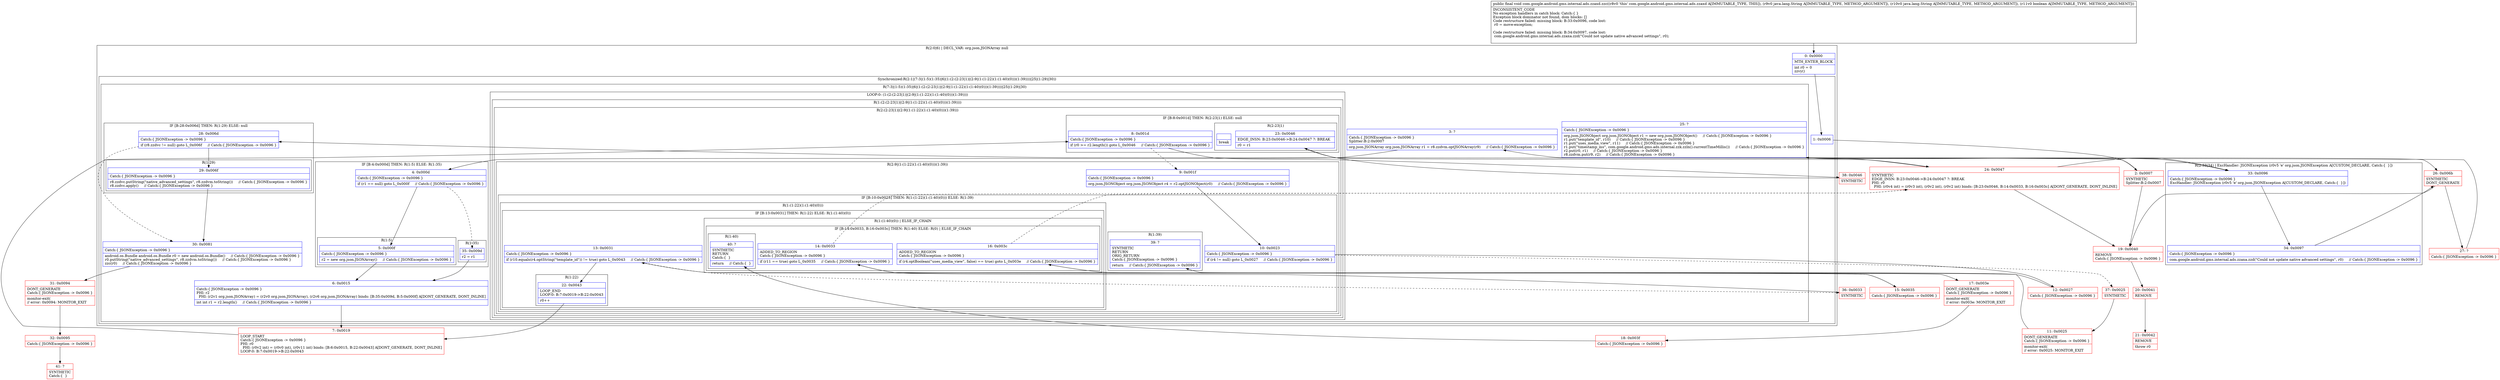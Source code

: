 digraph "CFG forcom.google.android.gms.internal.ads.zzaxd.zzc(Ljava\/lang\/String;Ljava\/lang\/String;Z)V" {
subgraph cluster_Region_798497764 {
label = "R(2:0|6) | DECL_VAR: org.json.JSONArray null\l";
node [shape=record,color=blue];
Node_0 [shape=record,label="{0\:\ 0x0000|MTH_ENTER_BLOCK\l|int r0 = 0\lzzvy()\l}"];
subgraph cluster_SynchronizedRegion_720979064 {
label = "Synchronized:R(2:1|(7:3|(1:5)(1:35)|6|(1:(2:(2:23|1)|(2:9|(1:(1:22)(1:(1:40)(0)))(1:39))))|25|(1:29)|30))";
node [shape=record,color=blue];
Node_1 [shape=record,label="{1\:\ 0x0006}"];
subgraph cluster_Region_1843698386 {
label = "R(7:3|(1:5)(1:35)|6|(1:(2:(2:23|1)|(2:9|(1:(1:22)(1:(1:40)(0)))(1:39))))|25|(1:29)|30)";
node [shape=record,color=blue];
Node_3 [shape=record,label="{3\:\ ?|Catch:\{ JSONException \-\> 0x0096 \}\lSplitter:B:2:0x0007\l|org.json.JSONArray org.json.JSONArray r1 = r8.zzdvm.optJSONArray(r9)     \/\/ Catch:\{ JSONException \-\> 0x0096 \}\l}"];
subgraph cluster_IfRegion_53974494 {
label = "IF [B:4:0x000d] THEN: R(1:5) ELSE: R(1:35)";
node [shape=record,color=blue];
Node_4 [shape=record,label="{4\:\ 0x000d|Catch:\{ JSONException \-\> 0x0096 \}\l|if (r1 == null) goto L_0x000f     \/\/ Catch:\{ JSONException \-\> 0x0096 \}\l}"];
subgraph cluster_Region_790965801 {
label = "R(1:5)";
node [shape=record,color=blue];
Node_5 [shape=record,label="{5\:\ 0x000f|Catch:\{ JSONException \-\> 0x0096 \}\l|r2 = new org.json.JSONArray()     \/\/ Catch:\{ JSONException \-\> 0x0096 \}\l}"];
}
subgraph cluster_Region_2117208166 {
label = "R(1:35)";
node [shape=record,color=blue];
Node_35 [shape=record,label="{35\:\ 0x009d|r2 = r1\l}"];
}
}
Node_6 [shape=record,label="{6\:\ 0x0015|Catch:\{ JSONException \-\> 0x0096 \}\lPHI: r2 \l  PHI: (r2v1 org.json.JSONArray) = (r2v0 org.json.JSONArray), (r2v6 org.json.JSONArray) binds: [B:35:0x009d, B:5:0x000f] A[DONT_GENERATE, DONT_INLINE]\l|int int r1 = r2.length()     \/\/ Catch:\{ JSONException \-\> 0x0096 \}\l}"];
subgraph cluster_LoopRegion_1399755388 {
label = "LOOP:0: (1:(2:(2:23|1)|(2:9|(1:(1:22)(1:(1:40)(0)))(1:39))))";
node [shape=record,color=blue];
subgraph cluster_Region_1459424104 {
label = "R(1:(2:(2:23|1)|(2:9|(1:(1:22)(1:(1:40)(0)))(1:39))))";
node [shape=record,color=blue];
subgraph cluster_Region_1448656910 {
label = "R(2:(2:23|1)|(2:9|(1:(1:22)(1:(1:40)(0)))(1:39)))";
node [shape=record,color=blue];
subgraph cluster_IfRegion_1880206635 {
label = "IF [B:8:0x001d] THEN: R(2:23|1) ELSE: null";
node [shape=record,color=blue];
Node_8 [shape=record,label="{8\:\ 0x001d|Catch:\{ JSONException \-\> 0x0096 \}\l|if (r0 \>= r2.length()) goto L_0x0046     \/\/ Catch:\{ JSONException \-\> 0x0096 \}\l}"];
subgraph cluster_Region_1197914410 {
label = "R(2:23|1)";
node [shape=record,color=blue];
Node_23 [shape=record,label="{23\:\ 0x0046|EDGE_INSN: B:23:0x0046\-\>B:24:0x0047 ?: BREAK  \l|r0 = r1\l}"];
Node_InsnContainer_920814649 [shape=record,label="{|break\l}"];
}
}
subgraph cluster_Region_523882486 {
label = "R(2:9|(1:(1:22)(1:(1:40)(0)))(1:39))";
node [shape=record,color=blue];
Node_9 [shape=record,label="{9\:\ 0x001f|Catch:\{ JSONException \-\> 0x0096 \}\l|org.json.JSONObject org.json.JSONObject r4 = r2.optJSONObject(r0)     \/\/ Catch:\{ JSONException \-\> 0x0096 \}\l}"];
subgraph cluster_IfRegion_1725825813 {
label = "IF [B:10:0x0023] THEN: R(1:(1:22)(1:(1:40)(0))) ELSE: R(1:39)";
node [shape=record,color=blue];
Node_10 [shape=record,label="{10\:\ 0x0023|Catch:\{ JSONException \-\> 0x0096 \}\l|if (r4 != null) goto L_0x0027     \/\/ Catch:\{ JSONException \-\> 0x0096 \}\l}"];
subgraph cluster_Region_288890347 {
label = "R(1:(1:22)(1:(1:40)(0)))";
node [shape=record,color=blue];
subgraph cluster_IfRegion_1501098869 {
label = "IF [B:13:0x0031] THEN: R(1:22) ELSE: R(1:(1:40)(0))";
node [shape=record,color=blue];
Node_13 [shape=record,label="{13\:\ 0x0031|Catch:\{ JSONException \-\> 0x0096 \}\l|if (r10.equals(r4.optString(\"template_id\")) != true) goto L_0x0043     \/\/ Catch:\{ JSONException \-\> 0x0096 \}\l}"];
subgraph cluster_Region_1141200671 {
label = "R(1:22)";
node [shape=record,color=blue];
Node_22 [shape=record,label="{22\:\ 0x0043|LOOP_END\lLOOP:0: B:7:0x0019\-\>B:22:0x0043\l|r0++\l}"];
}
subgraph cluster_Region_799073007 {
label = "R(1:(1:40)(0)) | ELSE_IF_CHAIN\l";
node [shape=record,color=blue];
subgraph cluster_IfRegion_929542404 {
label = "IF [B:14:0x0033, B:16:0x003c] THEN: R(1:40) ELSE: R(0) | ELSE_IF_CHAIN\l";
node [shape=record,color=blue];
Node_14 [shape=record,label="{14\:\ 0x0033|ADDED_TO_REGION\lCatch:\{ JSONException \-\> 0x0096 \}\l|if (r11 == true) goto L_0x0035     \/\/ Catch:\{ JSONException \-\> 0x0096 \}\l}"];
Node_16 [shape=record,label="{16\:\ 0x003c|ADDED_TO_REGION\lCatch:\{ JSONException \-\> 0x0096 \}\l|if (r4.optBoolean(\"uses_media_view\", false) == true) goto L_0x003e     \/\/ Catch:\{ JSONException \-\> 0x0096 \}\l}"];
subgraph cluster_Region_1072177061 {
label = "R(1:40)";
node [shape=record,color=blue];
Node_40 [shape=record,label="{40\:\ ?|SYNTHETIC\lRETURN\lCatch:\{  \}\l|return     \/\/ Catch:\{  \}\l}"];
}
subgraph cluster_Region_495552301 {
label = "R(0)";
node [shape=record,color=blue];
}
}
}
}
}
subgraph cluster_Region_1276057138 {
label = "R(1:39)";
node [shape=record,color=blue];
Node_39 [shape=record,label="{39\:\ ?|SYNTHETIC\lRETURN\lORIG_RETURN\lCatch:\{ JSONException \-\> 0x0096 \}\l|return     \/\/ Catch:\{ JSONException \-\> 0x0096 \}\l}"];
}
}
}
}
}
}
Node_25 [shape=record,label="{25\:\ ?|Catch:\{ JSONException \-\> 0x0096 \}\l|org.json.JSONObject org.json.JSONObject r1 = new org.json.JSONObject()     \/\/ Catch:\{ JSONException \-\> 0x0096 \}\lr1.put(\"template_id\", r10)     \/\/ Catch:\{ JSONException \-\> 0x0096 \}\lr1.put(\"uses_media_view\", r11)     \/\/ Catch:\{ JSONException \-\> 0x0096 \}\lr1.put(\"timestamp_ms\", com.google.android.gms.ads.internal.zzk.zzln().currentTimeMillis())     \/\/ Catch:\{ JSONException \-\> 0x0096 \}\lr2.put(r0, r1)     \/\/ Catch:\{ JSONException \-\> 0x0096 \}\lr8.zzdvm.put(r9, r2)     \/\/ Catch:\{ JSONException \-\> 0x0096 \}\l}"];
subgraph cluster_IfRegion_1678783174 {
label = "IF [B:28:0x006d] THEN: R(1:29) ELSE: null";
node [shape=record,color=blue];
Node_28 [shape=record,label="{28\:\ 0x006d|Catch:\{ JSONException \-\> 0x0096 \}\l|if (r8.zzdvc != null) goto L_0x006f     \/\/ Catch:\{ JSONException \-\> 0x0096 \}\l}"];
subgraph cluster_Region_469372118 {
label = "R(1:29)";
node [shape=record,color=blue];
Node_29 [shape=record,label="{29\:\ 0x006f|Catch:\{ JSONException \-\> 0x0096 \}\l|r8.zzdvc.putString(\"native_advanced_settings\", r8.zzdvm.toString())     \/\/ Catch:\{ JSONException \-\> 0x0096 \}\lr8.zzdvc.apply()     \/\/ Catch:\{ JSONException \-\> 0x0096 \}\l}"];
}
}
Node_30 [shape=record,label="{30\:\ 0x0081|Catch:\{ JSONException \-\> 0x0096 \}\l|android.os.Bundle android.os.Bundle r0 = new android.os.Bundle()     \/\/ Catch:\{ JSONException \-\> 0x0096 \}\lr0.putString(\"native_advanced_settings\", r8.zzdvm.toString())     \/\/ Catch:\{ JSONException \-\> 0x0096 \}\lzzc(r0)     \/\/ Catch:\{ JSONException \-\> 0x0096 \}\l}"];
}
}
}
subgraph cluster_Region_1243304043 {
label = "R(2:33|34) | ExcHandler: JSONException (r0v5 'e' org.json.JSONException A[CUSTOM_DECLARE, Catch:\{  \}])\l";
node [shape=record,color=blue];
Node_33 [shape=record,label="{33\:\ 0x0096|Catch:\{ JSONException \-\> 0x0096 \}\lExcHandler: JSONException (r0v5 'e' org.json.JSONException A[CUSTOM_DECLARE, Catch:\{  \}])\l}"];
Node_34 [shape=record,label="{34\:\ 0x0097|Catch:\{ JSONException \-\> 0x0096 \}\l|com.google.android.gms.internal.ads.zzaxa.zzd(\"Could not update native advanced settings\", r0)     \/\/ Catch:\{ JSONException \-\> 0x0096 \}\l}"];
}
Node_2 [shape=record,color=red,label="{2\:\ 0x0007|SYNTHETIC\lSplitter:B:2:0x0007\l}"];
Node_7 [shape=record,color=red,label="{7\:\ 0x0019|LOOP_START\lCatch:\{ JSONException \-\> 0x0096 \}\lPHI: r0 \l  PHI: (r0v2 int) = (r0v0 int), (r0v11 int) binds: [B:6:0x0015, B:22:0x0043] A[DONT_GENERATE, DONT_INLINE]\lLOOP:0: B:7:0x0019\-\>B:22:0x0043\l}"];
Node_11 [shape=record,color=red,label="{11\:\ 0x0025|DONT_GENERATE\lCatch:\{ JSONException \-\> 0x0096 \}\l|monitor\-exit(\l\/\/ error: 0x0025: MONITOR_EXIT  \l}"];
Node_12 [shape=record,color=red,label="{12\:\ 0x0027|Catch:\{ JSONException \-\> 0x0096 \}\l}"];
Node_15 [shape=record,color=red,label="{15\:\ 0x0035|Catch:\{ JSONException \-\> 0x0096 \}\l}"];
Node_17 [shape=record,color=red,label="{17\:\ 0x003e|DONT_GENERATE\lCatch:\{ JSONException \-\> 0x0096 \}\l|monitor\-exit(\l\/\/ error: 0x003e: MONITOR_EXIT  \l}"];
Node_18 [shape=record,color=red,label="{18\:\ 0x003f|Catch:\{ JSONException \-\> 0x0096 \}\l}"];
Node_19 [shape=record,color=red,label="{19\:\ 0x0040|REMOVE\lCatch:\{ JSONException \-\> 0x0096 \}\l}"];
Node_20 [shape=record,color=red,label="{20\:\ 0x0041|REMOVE\l}"];
Node_21 [shape=record,color=red,label="{21\:\ 0x0042|REMOVE\l|throw r0\l}"];
Node_24 [shape=record,color=red,label="{24\:\ 0x0047|SYNTHETIC\lEDGE_INSN: B:23:0x0046\-\>B:24:0x0047 ?: BREAK  \lPHI: r0 \l  PHI: (r0v4 int) = (r0v3 int), (r0v2 int), (r0v2 int) binds: [B:23:0x0046, B:14:0x0033, B:16:0x003c] A[DONT_GENERATE, DONT_INLINE]\l}"];
Node_26 [shape=record,color=red,label="{26\:\ 0x006b|SYNTHETIC\lDONT_GENERATE\l}"];
Node_27 [shape=record,color=red,label="{27\:\ ?|Catch:\{ JSONException \-\> 0x0096 \}\l}"];
Node_31 [shape=record,color=red,label="{31\:\ 0x0094|DONT_GENERATE\lCatch:\{ JSONException \-\> 0x0096 \}\l|monitor\-exit(\l\/\/ error: 0x0094: MONITOR_EXIT  \l}"];
Node_32 [shape=record,color=red,label="{32\:\ 0x0095|Catch:\{ JSONException \-\> 0x0096 \}\l}"];
Node_36 [shape=record,color=red,label="{36\:\ 0x0033|SYNTHETIC\l}"];
Node_37 [shape=record,color=red,label="{37\:\ 0x0025|SYNTHETIC\l}"];
Node_38 [shape=record,color=red,label="{38\:\ 0x0046|SYNTHETIC\l}"];
Node_41 [shape=record,color=red,label="{41\:\ ?|SYNTHETIC\lCatch:\{  \}\l}"];
MethodNode[shape=record,label="{public final void com.google.android.gms.internal.ads.zzaxd.zzc((r8v0 'this' com.google.android.gms.internal.ads.zzaxd A[IMMUTABLE_TYPE, THIS]), (r9v0 java.lang.String A[IMMUTABLE_TYPE, METHOD_ARGUMENT]), (r10v0 java.lang.String A[IMMUTABLE_TYPE, METHOD_ARGUMENT]), (r11v0 boolean A[IMMUTABLE_TYPE, METHOD_ARGUMENT]))  | INCONSISTENT_CODE\lNo exception handlers in catch block: Catch:\{  \}\lException block dominator not found, dom blocks: []\lCode restructure failed: missing block: B:33:0x0096, code lost:\l    r0 = move\-exception;\l\lCode restructure failed: missing block: B:34:0x0097, code lost:\l    com.google.android.gms.internal.ads.zzaxa.zzd(\"Could not update native advanced settings\", r0);\l\l}"];
MethodNode -> Node_0;
Node_0 -> Node_1;
Node_1 -> Node_2;
Node_3 -> Node_4;
Node_4 -> Node_5;
Node_4 -> Node_35[style=dashed];
Node_5 -> Node_6;
Node_35 -> Node_6;
Node_6 -> Node_7;
Node_8 -> Node_9[style=dashed];
Node_8 -> Node_38;
Node_23 -> Node_24;
Node_9 -> Node_10;
Node_10 -> Node_12;
Node_10 -> Node_37[style=dashed];
Node_13 -> Node_22;
Node_13 -> Node_36[style=dashed];
Node_22 -> Node_7;
Node_14 -> Node_15;
Node_14 -> Node_24[style=dashed];
Node_16 -> Node_17;
Node_16 -> Node_24[style=dashed];
Node_25 -> Node_26;
Node_25 -> Node_33;
Node_28 -> Node_29;
Node_28 -> Node_30[style=dashed];
Node_29 -> Node_30;
Node_30 -> Node_31;
Node_33 -> Node_34;
Node_34 -> Node_26;
Node_2 -> Node_3;
Node_2 -> Node_19;
Node_7 -> Node_8;
Node_11 -> Node_39;
Node_12 -> Node_13;
Node_15 -> Node_16;
Node_17 -> Node_18;
Node_18 -> Node_40;
Node_19 -> Node_20;
Node_20 -> Node_21;
Node_24 -> Node_25;
Node_24 -> Node_33;
Node_24 -> Node_19;
Node_26 -> Node_27;
Node_26 -> Node_19;
Node_27 -> Node_28;
Node_31 -> Node_32;
Node_32 -> Node_41;
Node_36 -> Node_14;
Node_37 -> Node_11;
Node_38 -> Node_23;
}

